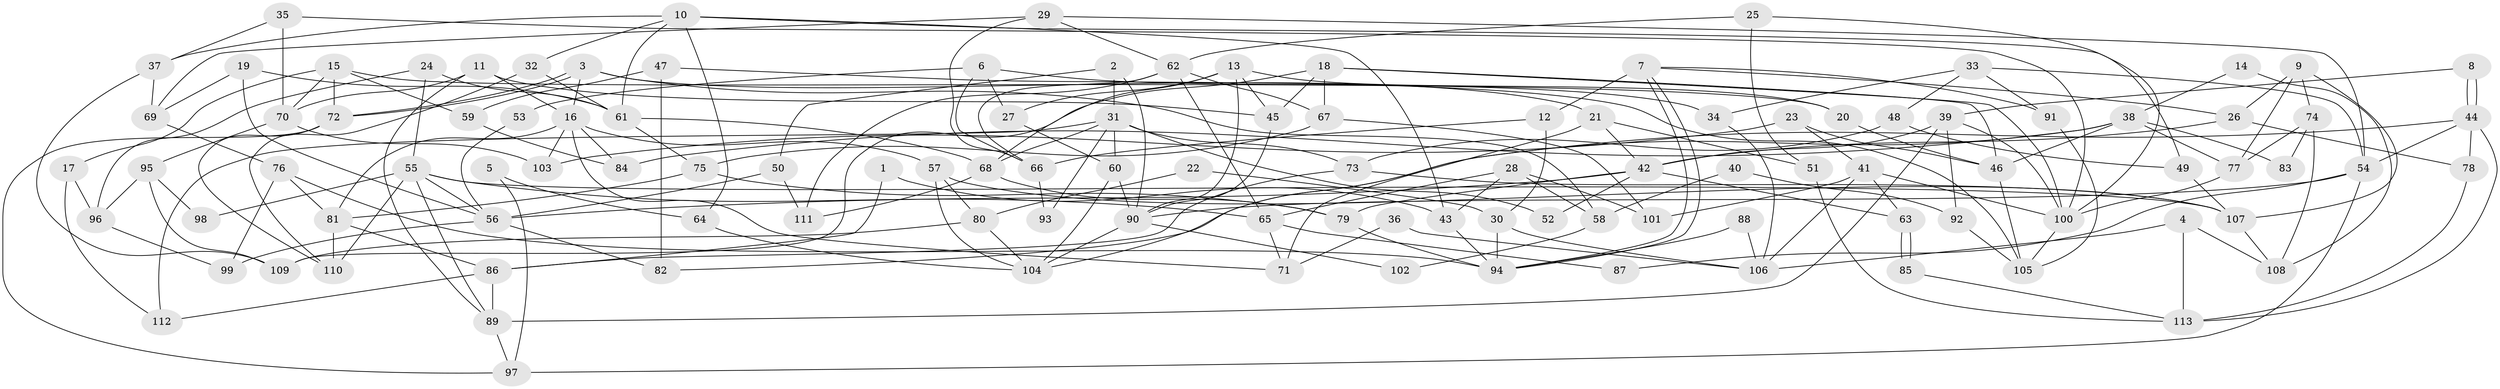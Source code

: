 // coarse degree distribution, {5: 0.22535211267605634, 8: 0.04225352112676056, 7: 0.08450704225352113, 3: 0.15492957746478872, 4: 0.16901408450704225, 10: 0.028169014084507043, 6: 0.11267605633802817, 2: 0.1267605633802817, 9: 0.028169014084507043, 12: 0.014084507042253521, 11: 0.014084507042253521}
// Generated by graph-tools (version 1.1) at 2025/52/02/27/25 19:52:08]
// undirected, 113 vertices, 226 edges
graph export_dot {
graph [start="1"]
  node [color=gray90,style=filled];
  1;
  2;
  3;
  4;
  5;
  6;
  7;
  8;
  9;
  10;
  11;
  12;
  13;
  14;
  15;
  16;
  17;
  18;
  19;
  20;
  21;
  22;
  23;
  24;
  25;
  26;
  27;
  28;
  29;
  30;
  31;
  32;
  33;
  34;
  35;
  36;
  37;
  38;
  39;
  40;
  41;
  42;
  43;
  44;
  45;
  46;
  47;
  48;
  49;
  50;
  51;
  52;
  53;
  54;
  55;
  56;
  57;
  58;
  59;
  60;
  61;
  62;
  63;
  64;
  65;
  66;
  67;
  68;
  69;
  70;
  71;
  72;
  73;
  74;
  75;
  76;
  77;
  78;
  79;
  80;
  81;
  82;
  83;
  84;
  85;
  86;
  87;
  88;
  89;
  90;
  91;
  92;
  93;
  94;
  95;
  96;
  97;
  98;
  99;
  100;
  101;
  102;
  103;
  104;
  105;
  106;
  107;
  108;
  109;
  110;
  111;
  112;
  113;
  1 -- 43;
  1 -- 86;
  2 -- 50;
  2 -- 31;
  2 -- 90;
  3 -- 21;
  3 -- 72;
  3 -- 72;
  3 -- 16;
  3 -- 58;
  4 -- 113;
  4 -- 106;
  4 -- 108;
  5 -- 97;
  5 -- 64;
  6 -- 66;
  6 -- 27;
  6 -- 34;
  6 -- 53;
  7 -- 94;
  7 -- 94;
  7 -- 26;
  7 -- 12;
  7 -- 91;
  8 -- 44;
  8 -- 44;
  8 -- 39;
  9 -- 107;
  9 -- 77;
  9 -- 26;
  9 -- 74;
  10 -- 37;
  10 -- 32;
  10 -- 43;
  10 -- 49;
  10 -- 61;
  10 -- 64;
  11 -- 70;
  11 -- 16;
  11 -- 45;
  11 -- 89;
  12 -- 66;
  12 -- 30;
  13 -- 45;
  13 -- 90;
  13 -- 20;
  13 -- 27;
  13 -- 68;
  14 -- 108;
  14 -- 38;
  15 -- 70;
  15 -- 72;
  15 -- 17;
  15 -- 20;
  15 -- 59;
  16 -- 57;
  16 -- 71;
  16 -- 81;
  16 -- 84;
  16 -- 103;
  17 -- 112;
  17 -- 96;
  18 -- 46;
  18 -- 100;
  18 -- 45;
  18 -- 67;
  18 -- 109;
  19 -- 69;
  19 -- 61;
  19 -- 56;
  20 -- 46;
  21 -- 71;
  21 -- 42;
  21 -- 51;
  22 -- 30;
  22 -- 80;
  23 -- 46;
  23 -- 41;
  23 -- 103;
  24 -- 55;
  24 -- 61;
  24 -- 96;
  25 -- 100;
  25 -- 62;
  25 -- 51;
  26 -- 78;
  26 -- 42;
  27 -- 60;
  28 -- 101;
  28 -- 43;
  28 -- 58;
  28 -- 65;
  29 -- 69;
  29 -- 62;
  29 -- 54;
  29 -- 66;
  30 -- 94;
  30 -- 106;
  31 -- 68;
  31 -- 60;
  31 -- 52;
  31 -- 73;
  31 -- 93;
  31 -- 112;
  32 -- 61;
  32 -- 110;
  33 -- 34;
  33 -- 54;
  33 -- 48;
  33 -- 91;
  34 -- 106;
  35 -- 70;
  35 -- 100;
  35 -- 37;
  36 -- 71;
  36 -- 106;
  37 -- 109;
  37 -- 69;
  38 -- 77;
  38 -- 84;
  38 -- 46;
  38 -- 83;
  38 -- 104;
  39 -- 42;
  39 -- 89;
  39 -- 92;
  39 -- 100;
  40 -- 92;
  40 -- 58;
  41 -- 63;
  41 -- 100;
  41 -- 101;
  41 -- 106;
  42 -- 56;
  42 -- 52;
  42 -- 63;
  42 -- 79;
  43 -- 94;
  44 -- 54;
  44 -- 78;
  44 -- 82;
  44 -- 113;
  45 -- 90;
  46 -- 105;
  47 -- 82;
  47 -- 105;
  47 -- 59;
  48 -- 73;
  48 -- 49;
  49 -- 107;
  50 -- 111;
  50 -- 56;
  51 -- 113;
  53 -- 56;
  54 -- 90;
  54 -- 87;
  54 -- 97;
  55 -- 89;
  55 -- 110;
  55 -- 56;
  55 -- 65;
  55 -- 98;
  55 -- 107;
  56 -- 82;
  56 -- 99;
  57 -- 104;
  57 -- 107;
  57 -- 80;
  58 -- 102;
  59 -- 84;
  60 -- 90;
  60 -- 104;
  61 -- 68;
  61 -- 75;
  62 -- 67;
  62 -- 65;
  62 -- 66;
  62 -- 111;
  63 -- 85;
  63 -- 85;
  64 -- 104;
  65 -- 71;
  65 -- 87;
  66 -- 93;
  67 -- 75;
  67 -- 101;
  68 -- 79;
  68 -- 111;
  69 -- 76;
  70 -- 95;
  70 -- 103;
  72 -- 97;
  72 -- 110;
  73 -- 107;
  73 -- 86;
  74 -- 108;
  74 -- 77;
  74 -- 83;
  75 -- 79;
  75 -- 81;
  76 -- 81;
  76 -- 99;
  76 -- 94;
  77 -- 100;
  78 -- 113;
  79 -- 94;
  80 -- 104;
  80 -- 109;
  81 -- 86;
  81 -- 110;
  85 -- 113;
  86 -- 89;
  86 -- 112;
  88 -- 94;
  88 -- 106;
  89 -- 97;
  90 -- 102;
  90 -- 104;
  91 -- 105;
  92 -- 105;
  95 -- 109;
  95 -- 96;
  95 -- 98;
  96 -- 99;
  100 -- 105;
  107 -- 108;
}
